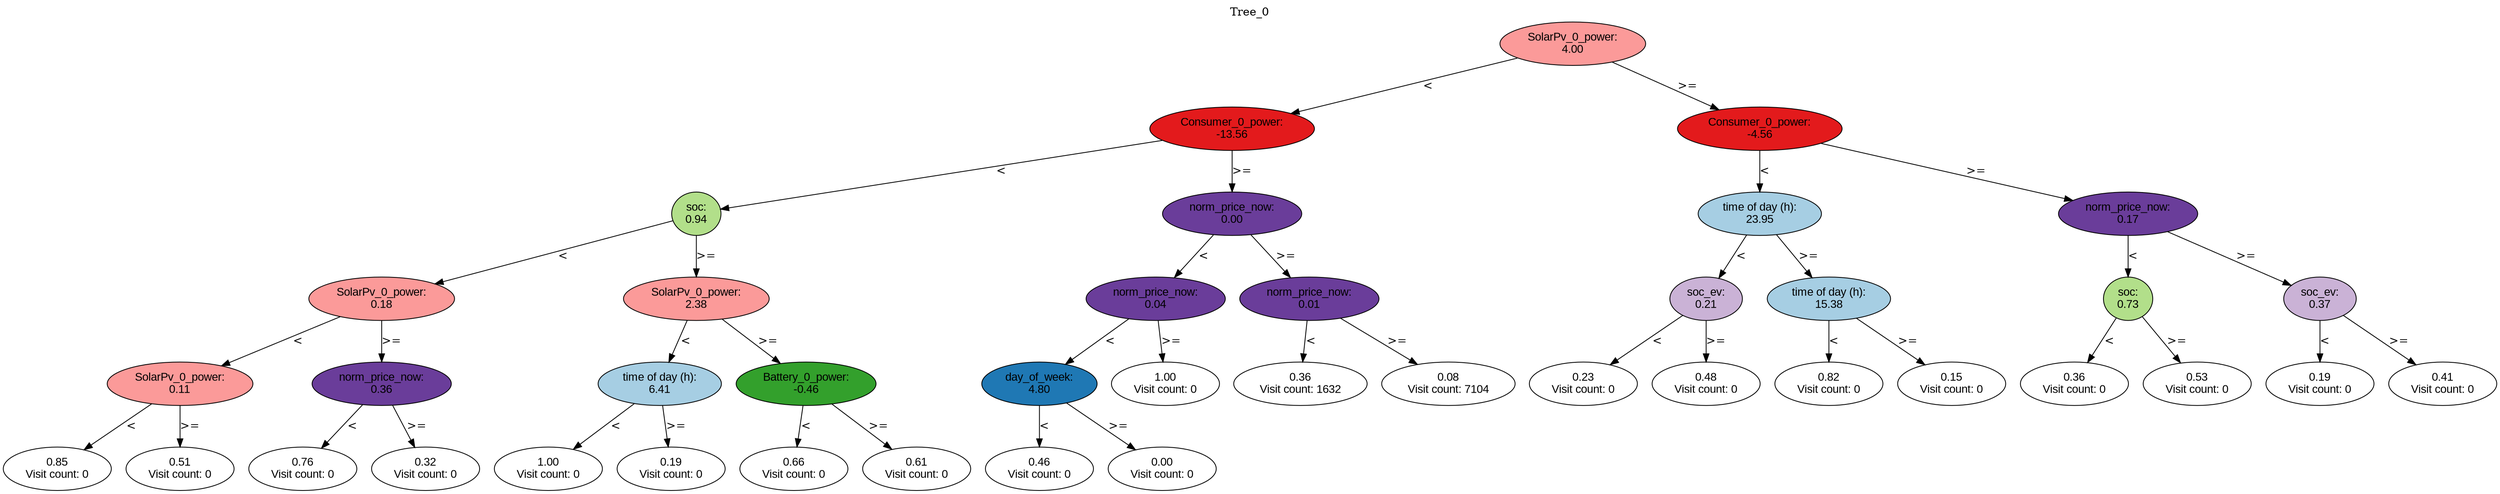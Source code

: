 digraph BST {
    node [fontname="Arial" style=filled colorscheme=paired12];
    0 [ label = "SolarPv_0_power:
4.00" fillcolor=5];
    1 [ label = "Consumer_0_power:
-13.56" fillcolor=6];
    2 [ label = "soc:
0.94" fillcolor=3];
    3 [ label = "SolarPv_0_power:
0.18" fillcolor=5];
    4 [ label = "SolarPv_0_power:
0.11" fillcolor=5];
    5 [ label = "0.85
Visit count: 0" fillcolor=white];
    6 [ label = "0.51
Visit count: 0" fillcolor=white];
    7 [ label = "norm_price_now:
0.36" fillcolor=10];
    8 [ label = "0.76
Visit count: 0" fillcolor=white];
    9 [ label = "0.32
Visit count: 0" fillcolor=white];
    10 [ label = "SolarPv_0_power:
2.38" fillcolor=5];
    11 [ label = "time of day (h):
6.41" fillcolor=1];
    12 [ label = "1.00
Visit count: 0" fillcolor=white];
    13 [ label = "0.19
Visit count: 0" fillcolor=white];
    14 [ label = "Battery_0_power:
-0.46" fillcolor=4];
    15 [ label = "0.66
Visit count: 0" fillcolor=white];
    16 [ label = "0.61
Visit count: 0" fillcolor=white];
    17 [ label = "norm_price_now:
0.00" fillcolor=10];
    18 [ label = "norm_price_now:
0.04" fillcolor=10];
    19 [ label = "day_of_week:
4.80" fillcolor=2];
    20 [ label = "0.46
Visit count: 0" fillcolor=white];
    21 [ label = "0.00
Visit count: 0" fillcolor=white];
    22 [ label = "1.00
Visit count: 0" fillcolor=white];
    23 [ label = "norm_price_now:
0.01" fillcolor=10];
    24 [ label = "0.36
Visit count: 1632" fillcolor=white];
    25 [ label = "0.08
Visit count: 7104" fillcolor=white];
    26 [ label = "Consumer_0_power:
-4.56" fillcolor=6];
    27 [ label = "time of day (h):
23.95" fillcolor=1];
    28 [ label = "soc_ev:
0.21" fillcolor=9];
    29 [ label = "0.23
Visit count: 0" fillcolor=white];
    30 [ label = "0.48
Visit count: 0" fillcolor=white];
    31 [ label = "time of day (h):
15.38" fillcolor=1];
    32 [ label = "0.82
Visit count: 0" fillcolor=white];
    33 [ label = "0.15
Visit count: 0" fillcolor=white];
    34 [ label = "norm_price_now:
0.17" fillcolor=10];
    35 [ label = "soc:
0.73" fillcolor=3];
    36 [ label = "0.36
Visit count: 0" fillcolor=white];
    37 [ label = "0.53
Visit count: 0" fillcolor=white];
    38 [ label = "soc_ev:
0.37" fillcolor=9];
    39 [ label = "0.19
Visit count: 0" fillcolor=white];
    40 [ label = "0.41
Visit count: 0" fillcolor=white];

    0  -> 1[ label = "<"];
    0  -> 26[ label = ">="];
    1  -> 2[ label = "<"];
    1  -> 17[ label = ">="];
    2  -> 3[ label = "<"];
    2  -> 10[ label = ">="];
    3  -> 4[ label = "<"];
    3  -> 7[ label = ">="];
    4  -> 5[ label = "<"];
    4  -> 6[ label = ">="];
    7  -> 8[ label = "<"];
    7  -> 9[ label = ">="];
    10  -> 11[ label = "<"];
    10  -> 14[ label = ">="];
    11  -> 12[ label = "<"];
    11  -> 13[ label = ">="];
    14  -> 15[ label = "<"];
    14  -> 16[ label = ">="];
    17  -> 18[ label = "<"];
    17  -> 23[ label = ">="];
    18  -> 19[ label = "<"];
    18  -> 22[ label = ">="];
    19  -> 20[ label = "<"];
    19  -> 21[ label = ">="];
    23  -> 24[ label = "<"];
    23  -> 25[ label = ">="];
    26  -> 27[ label = "<"];
    26  -> 34[ label = ">="];
    27  -> 28[ label = "<"];
    27  -> 31[ label = ">="];
    28  -> 29[ label = "<"];
    28  -> 30[ label = ">="];
    31  -> 32[ label = "<"];
    31  -> 33[ label = ">="];
    34  -> 35[ label = "<"];
    34  -> 38[ label = ">="];
    35  -> 36[ label = "<"];
    35  -> 37[ label = ">="];
    38  -> 39[ label = "<"];
    38  -> 40[ label = ">="];

    labelloc="t";
    label="Tree_0";
}